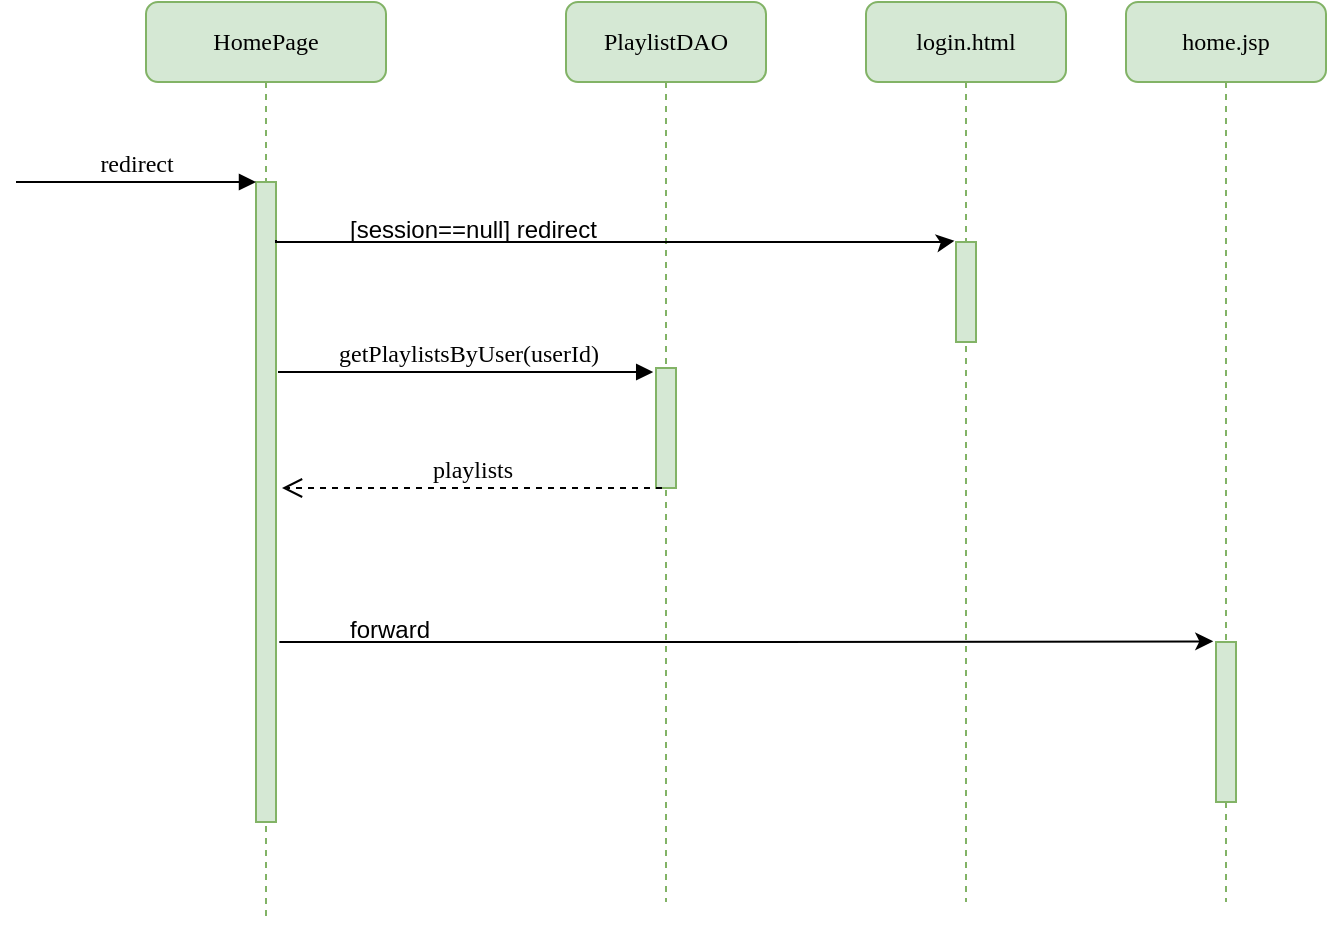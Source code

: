 <mxfile version="12.4.2" type="device" pages="1"><diagram name="Page-1" id="13e1069c-82ec-6db2-03f1-153e76fe0fe0"><mxGraphModel dx="1185" dy="685" grid="1" gridSize="10" guides="1" tooltips="1" connect="1" arrows="1" fold="1" page="1" pageScale="1" pageWidth="1100" pageHeight="850" background="#ffffff" math="0" shadow="0"><root><mxCell id="0"/><mxCell id="1" parent="0"/><mxCell id="7baba1c4bc27f4b0-2" value="HomePage" style="shape=umlLifeline;perimeter=lifelinePerimeter;whiteSpace=wrap;html=1;container=1;collapsible=0;recursiveResize=0;outlineConnect=0;rounded=1;shadow=0;comic=0;labelBackgroundColor=none;strokeWidth=1;fontFamily=Verdana;fontSize=12;align=center;fillColor=#d5e8d4;strokeColor=#82b366;" parent="1" vertex="1"><mxGeometry x="220" y="80" width="120" height="460" as="geometry"/></mxCell><mxCell id="7baba1c4bc27f4b0-10" value="" style="html=1;points=[];perimeter=orthogonalPerimeter;rounded=0;shadow=0;comic=0;labelBackgroundColor=none;strokeWidth=1;fontFamily=Verdana;fontSize=12;align=center;fillColor=#d5e8d4;strokeColor=#82b366;" parent="7baba1c4bc27f4b0-2" vertex="1"><mxGeometry x="55" y="90" width="10" height="320" as="geometry"/></mxCell><mxCell id="7baba1c4bc27f4b0-4" value="PlaylistDAO" style="shape=umlLifeline;perimeter=lifelinePerimeter;whiteSpace=wrap;html=1;container=1;collapsible=0;recursiveResize=0;outlineConnect=0;rounded=1;shadow=0;comic=0;labelBackgroundColor=none;strokeWidth=1;fontFamily=Verdana;fontSize=12;align=center;fillColor=#d5e8d4;strokeColor=#82b366;" parent="1" vertex="1"><mxGeometry x="430" y="80" width="100" height="450" as="geometry"/></mxCell><mxCell id="7baba1c4bc27f4b0-5" value="login.html" style="shape=umlLifeline;perimeter=lifelinePerimeter;whiteSpace=wrap;html=1;container=1;collapsible=0;recursiveResize=0;outlineConnect=0;rounded=1;shadow=0;comic=0;labelBackgroundColor=none;strokeWidth=1;fontFamily=Verdana;fontSize=12;align=center;fillColor=#d5e8d4;strokeColor=#82b366;" parent="1" vertex="1"><mxGeometry x="580" y="80" width="100" height="450" as="geometry"/></mxCell><mxCell id="7baba1c4bc27f4b0-19" value="" style="html=1;points=[];perimeter=orthogonalPerimeter;rounded=0;shadow=0;comic=0;labelBackgroundColor=none;strokeWidth=1;fontFamily=Verdana;fontSize=12;align=center;fillColor=#d5e8d4;strokeColor=#82b366;" parent="7baba1c4bc27f4b0-5" vertex="1"><mxGeometry x="45" y="120" width="10" height="50" as="geometry"/></mxCell><mxCell id="7baba1c4bc27f4b0-20" value="getPlaylistsByUser(userId)" style="html=1;verticalAlign=bottom;endArrow=block;labelBackgroundColor=none;fontFamily=Verdana;fontSize=12;edgeStyle=elbowEdgeStyle;elbow=vertical;entryX=-0.139;entryY=0.029;entryDx=0;entryDy=0;entryPerimeter=0;" parent="1" target="U3MctNZh0qMDF3wG6a5Q-5" edge="1"><mxGeometry x="0.004" relative="1" as="geometry"><mxPoint x="286" y="265" as="sourcePoint"/><Array as="points"><mxPoint x="290" y="265"/></Array><mxPoint x="470" y="265" as="targetPoint"/><mxPoint as="offset"/></mxGeometry></mxCell><mxCell id="7baba1c4bc27f4b0-11" value="redirect" style="html=1;verticalAlign=bottom;endArrow=block;entryX=0;entryY=0;labelBackgroundColor=none;fontFamily=Verdana;fontSize=12;edgeStyle=elbowEdgeStyle;elbow=vertical;" parent="1" target="7baba1c4bc27f4b0-10" edge="1"><mxGeometry relative="1" as="geometry"><mxPoint x="155" y="170" as="sourcePoint"/><Array as="points"><mxPoint x="210" y="170"/></Array></mxGeometry></mxCell><mxCell id="SwkJQTikLhHR7fLE-XSc-18" value="home.jsp" style="shape=umlLifeline;perimeter=lifelinePerimeter;whiteSpace=wrap;html=1;container=1;collapsible=0;recursiveResize=0;outlineConnect=0;rounded=1;shadow=0;comic=0;labelBackgroundColor=none;strokeWidth=1;fontFamily=Verdana;fontSize=12;align=center;fillColor=#d5e8d4;strokeColor=#82b366;" parent="1" vertex="1"><mxGeometry x="710" y="80" width="100" height="450" as="geometry"/></mxCell><mxCell id="SwkJQTikLhHR7fLE-XSc-20" value="" style="html=1;points=[];perimeter=orthogonalPerimeter;rounded=0;shadow=0;comic=0;labelBackgroundColor=none;strokeWidth=1;fontFamily=Verdana;fontSize=12;align=center;fillColor=#d5e8d4;strokeColor=#82b366;" parent="SwkJQTikLhHR7fLE-XSc-18" vertex="1"><mxGeometry x="45" y="320" width="10" height="80" as="geometry"/></mxCell><mxCell id="SwkJQTikLhHR7fLE-XSc-24" style="edgeStyle=orthogonalEdgeStyle;rounded=0;orthogonalLoop=1;jettySize=auto;html=1;fontSize=11;entryX=-0.08;entryY=-0.012;entryDx=0;entryDy=0;entryPerimeter=0;" parent="1" target="7baba1c4bc27f4b0-19" edge="1"><mxGeometry relative="1" as="geometry"><mxPoint x="620" y="200" as="targetPoint"/><Array as="points"><mxPoint x="285" y="200"/><mxPoint x="620" y="200"/></Array><mxPoint x="285" y="199" as="sourcePoint"/></mxGeometry></mxCell><mxCell id="SwkJQTikLhHR7fLE-XSc-25" value="[session==null] redirect" style="text;html=1;fontSize=12;" parent="1" vertex="1"><mxGeometry x="320" y="180" width="200" height="30" as="geometry"/></mxCell><mxCell id="U3MctNZh0qMDF3wG6a5Q-5" value="" style="html=1;points=[];perimeter=orthogonalPerimeter;rounded=0;shadow=0;comic=0;labelBackgroundColor=none;strokeWidth=1;fontFamily=Verdana;fontSize=12;align=center;fillColor=#d5e8d4;strokeColor=#82b366;" vertex="1" parent="1"><mxGeometry x="475" y="263" width="10" height="60" as="geometry"/></mxCell><mxCell id="U3MctNZh0qMDF3wG6a5Q-7" value="playlists" style="html=1;verticalAlign=bottom;endArrow=open;dashed=1;endSize=8;labelBackgroundColor=none;fontFamily=Verdana;fontSize=12;edgeStyle=elbowEdgeStyle;elbow=vertical;" edge="1" parent="1"><mxGeometry relative="1" as="geometry"><mxPoint x="288" y="323.33" as="targetPoint"/><Array as="points"><mxPoint x="871.67" y="323.0"/><mxPoint x="861.67" y="273.0"/><mxPoint x="871.67" y="263.0"/><mxPoint x="901.67" y="263.0"/></Array><mxPoint x="478" y="323" as="sourcePoint"/></mxGeometry></mxCell><mxCell id="U3MctNZh0qMDF3wG6a5Q-8" style="edgeStyle=orthogonalEdgeStyle;rounded=0;orthogonalLoop=1;jettySize=auto;html=1;fontSize=11;exitX=1.159;exitY=0.723;exitDx=0;exitDy=0;exitPerimeter=0;entryX=-0.135;entryY=-0.004;entryDx=0;entryDy=0;entryPerimeter=0;" edge="1" parent="1" target="SwkJQTikLhHR7fLE-XSc-20"><mxGeometry relative="1" as="geometry"><mxPoint x="750" y="400" as="targetPoint"/><Array as="points"><mxPoint x="522" y="400"/></Array><mxPoint x="286.667" y="400" as="sourcePoint"/></mxGeometry></mxCell><mxCell id="U3MctNZh0qMDF3wG6a5Q-9" value="forward" style="text;html=1;fontSize=12;" vertex="1" parent="1"><mxGeometry x="320" y="380" width="200" height="30" as="geometry"/></mxCell></root></mxGraphModel></diagram></mxfile>